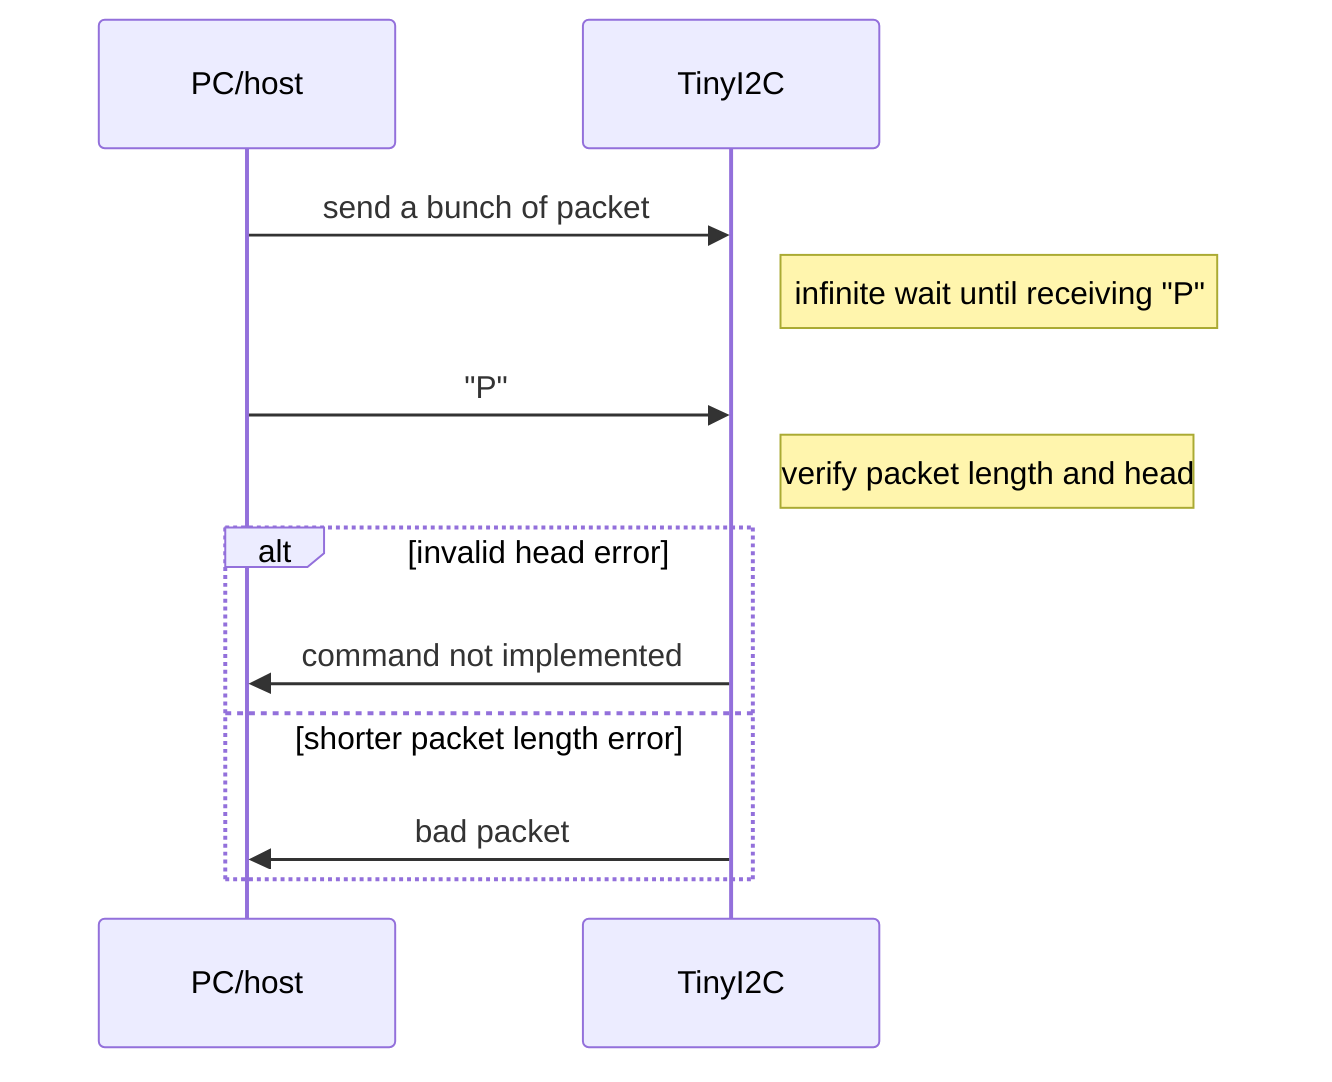 sequenceDiagram
  PC/host->>TinyI2C: send a bunch of packet
  %PC/host->>TinyI2C: ...
  Note right of TinyI2C: infinite wait until receiving "P"
  PC/host->>TinyI2C: "P"
  Note right of TinyI2C: verify packet length and head
  alt invalid head error
    TinyI2C->>PC/host: command not implemented
  else shorter packet length error
    TinyI2C->>PC/host: bad packet
  end